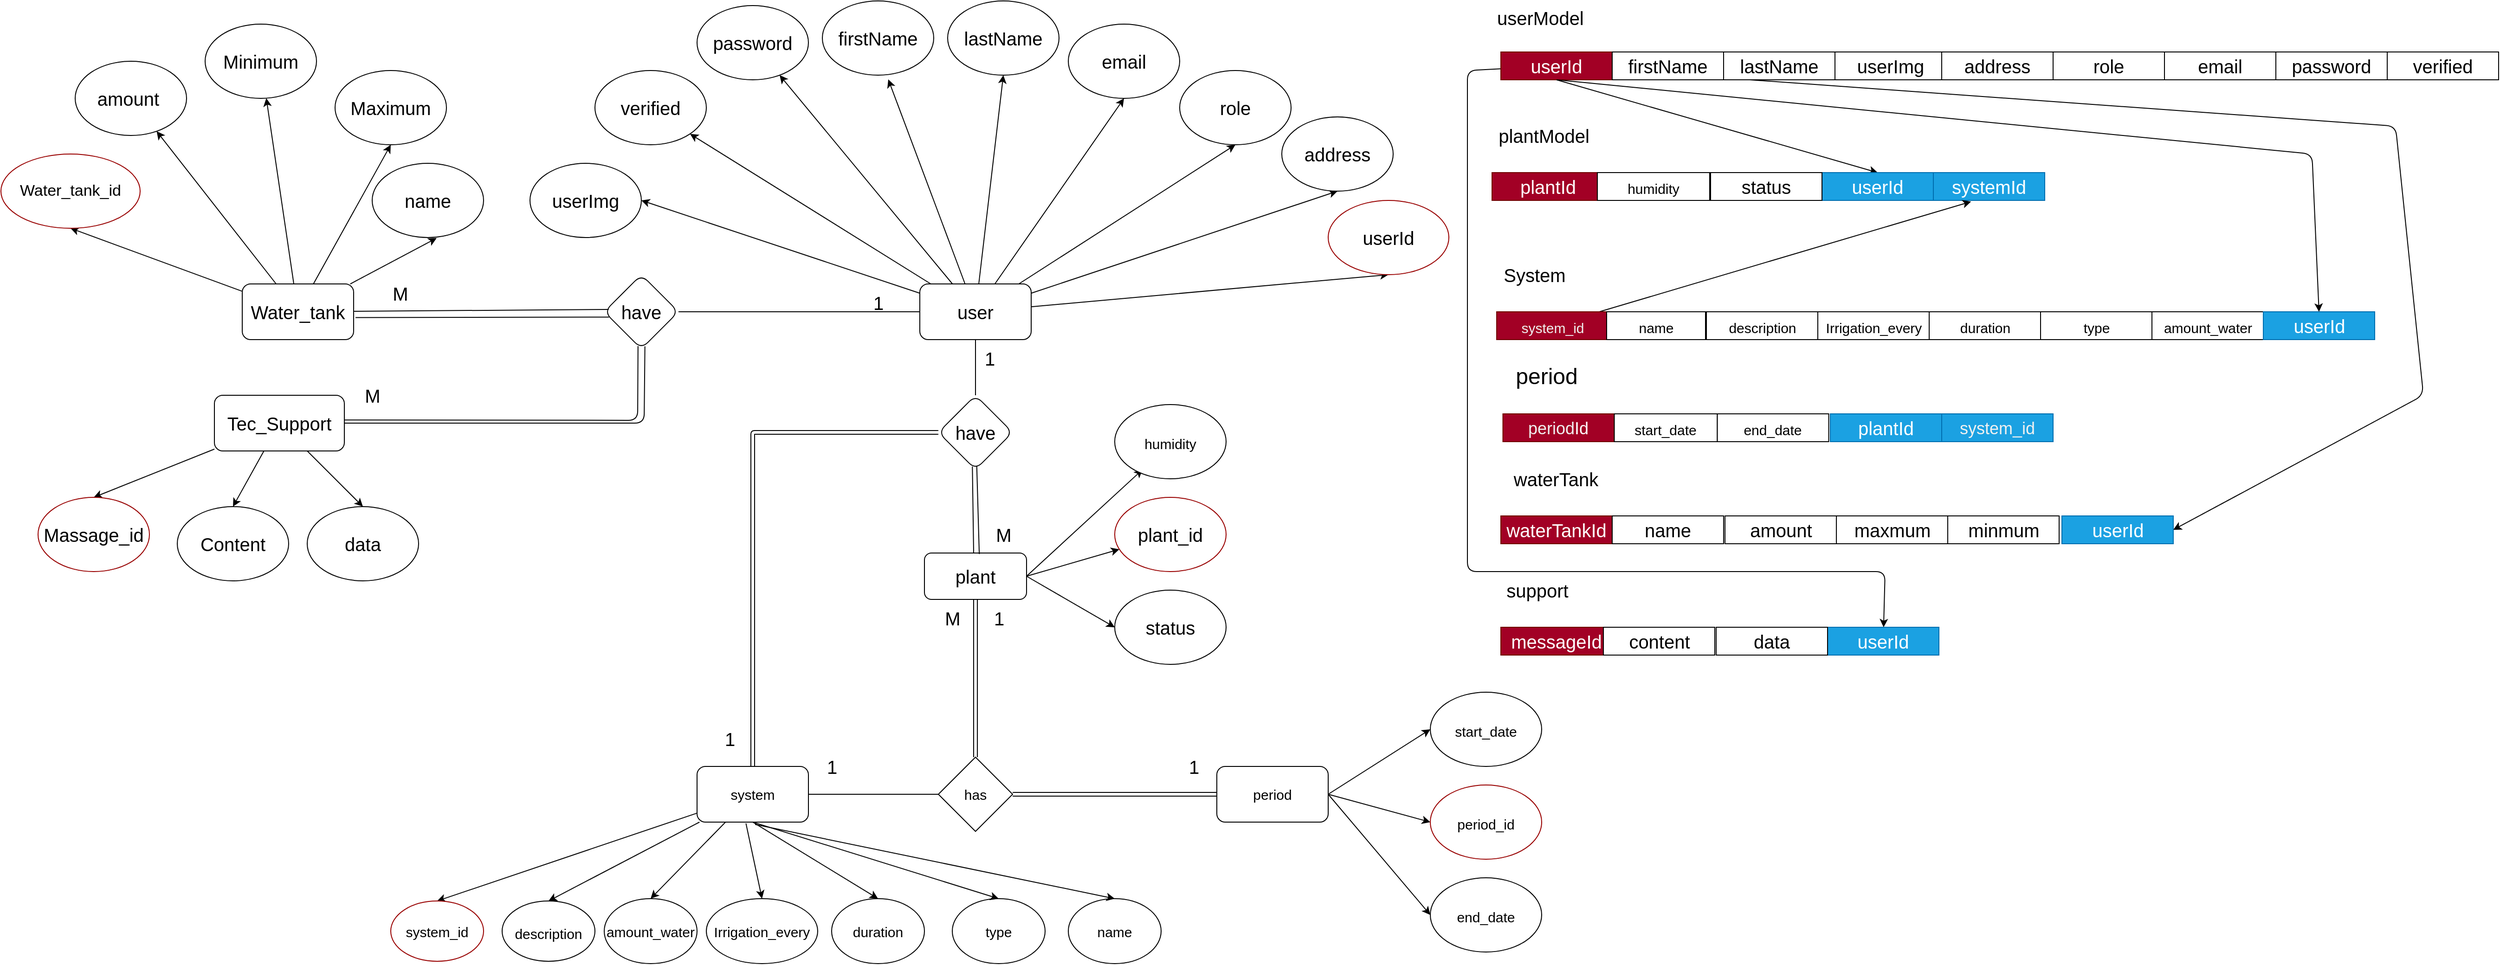 <mxfile>
    <diagram id="iyAkXt3VjwqdQJ2o4eM7" name="Page-1">
        <mxGraphModel dx="1806" dy="789" grid="1" gridSize="10" guides="1" tooltips="1" connect="1" arrows="1" fold="1" page="1" pageScale="1" pageWidth="850" pageHeight="1100" math="0" shadow="0">
            <root>
                <mxCell id="0"/>
                <mxCell id="1" parent="0"/>
                <mxCell id="49" style="edgeStyle=none;hachureGap=4;html=1;entryX=0.5;entryY=1;entryDx=0;entryDy=0;fontFamily=Helvetica;fontSize=15;shadow=0;" parent="1" source="4" target="18" edge="1">
                    <mxGeometry relative="1" as="geometry"/>
                </mxCell>
                <mxCell id="50" style="edgeStyle=none;hachureGap=4;html=1;entryX=0.5;entryY=1;entryDx=0;entryDy=0;fontFamily=Helvetica;fontSize=15;shadow=0;" parent="1" source="4" target="16" edge="1">
                    <mxGeometry relative="1" as="geometry"/>
                </mxCell>
                <mxCell id="52" style="edgeStyle=none;hachureGap=4;html=1;entryX=0.5;entryY=1;entryDx=0;entryDy=0;fontFamily=Helvetica;fontSize=15;shadow=0;" parent="1" source="4" target="14" edge="1">
                    <mxGeometry relative="1" as="geometry"/>
                </mxCell>
                <mxCell id="53" style="edgeStyle=none;hachureGap=4;html=1;entryX=0.5;entryY=1;entryDx=0;entryDy=0;fontFamily=Helvetica;fontSize=15;shadow=0;" parent="1" source="4" target="13" edge="1">
                    <mxGeometry relative="1" as="geometry"/>
                </mxCell>
                <mxCell id="54" style="edgeStyle=none;hachureGap=4;html=1;entryX=0.592;entryY=1.057;entryDx=0;entryDy=0;entryPerimeter=0;fontFamily=Helvetica;fontSize=15;shadow=0;" parent="1" source="4" target="12" edge="1">
                    <mxGeometry relative="1" as="geometry"/>
                </mxCell>
                <mxCell id="55" style="edgeStyle=none;hachureGap=4;html=1;fontFamily=Helvetica;fontSize=15;shadow=0;" parent="1" source="4" target="15" edge="1">
                    <mxGeometry relative="1" as="geometry"/>
                </mxCell>
                <mxCell id="56" style="edgeStyle=none;hachureGap=4;html=1;entryX=1;entryY=1;entryDx=0;entryDy=0;fontFamily=Helvetica;fontSize=15;shadow=0;" parent="1" source="4" target="17" edge="1">
                    <mxGeometry relative="1" as="geometry"/>
                </mxCell>
                <mxCell id="58" style="edgeStyle=none;hachureGap=4;html=1;entryX=1;entryY=0.5;entryDx=0;entryDy=0;fontFamily=Helvetica;fontSize=15;shadow=0;" parent="1" source="4" target="57" edge="1">
                    <mxGeometry relative="1" as="geometry"/>
                </mxCell>
                <mxCell id="118" style="edgeStyle=none;hachureGap=4;html=1;entryX=0.5;entryY=1;entryDx=0;entryDy=0;fontFamily=Helvetica;fontSize=16;shadow=0;" parent="1" source="4" target="117" edge="1">
                    <mxGeometry relative="1" as="geometry"/>
                </mxCell>
                <mxCell id="4" value="user" style="rounded=1;whiteSpace=wrap;html=1;hachureGap=4;fontFamily=Helvetica;fontSize=20;shadow=0;" parent="1" vertex="1">
                    <mxGeometry x="290" y="340" width="120" height="60" as="geometry"/>
                </mxCell>
                <mxCell id="5" value="have" style="rhombus;whiteSpace=wrap;html=1;hachureGap=4;fontFamily=Helvetica;fontSize=20;rounded=1;shadow=0;" parent="1" vertex="1">
                    <mxGeometry x="310" y="460" width="80" height="80" as="geometry"/>
                </mxCell>
                <mxCell id="62" style="edgeStyle=none;hachureGap=4;html=1;entryX=0.25;entryY=0.875;entryDx=0;entryDy=0;entryPerimeter=0;fontFamily=Helvetica;fontSize=15;shadow=0;exitX=1;exitY=0.5;exitDx=0;exitDy=0;" parent="1" source="6" target="26" edge="1">
                    <mxGeometry relative="1" as="geometry"/>
                </mxCell>
                <mxCell id="63" style="edgeStyle=none;hachureGap=4;html=1;fontFamily=Helvetica;fontSize=15;shadow=0;exitX=1;exitY=0.5;exitDx=0;exitDy=0;" parent="1" source="6" target="29" edge="1">
                    <mxGeometry relative="1" as="geometry"/>
                </mxCell>
                <mxCell id="64" style="edgeStyle=none;hachureGap=4;html=1;entryX=0;entryY=0.5;entryDx=0;entryDy=0;fontFamily=Helvetica;fontSize=15;shadow=0;exitX=1;exitY=0.5;exitDx=0;exitDy=0;" parent="1" source="6" target="27" edge="1">
                    <mxGeometry relative="1" as="geometry">
                        <Array as="points"/>
                    </mxGeometry>
                </mxCell>
                <mxCell id="6" value="plant" style="rounded=1;whiteSpace=wrap;html=1;hachureGap=4;fontFamily=Helvetica;fontSize=20;shadow=0;" parent="1" vertex="1">
                    <mxGeometry x="295" y="630" width="110" height="50" as="geometry"/>
                </mxCell>
                <mxCell id="9" value="1" style="text;html=1;align=center;verticalAlign=middle;resizable=0;points=[];autosize=1;strokeColor=none;fillColor=none;fontSize=20;fontFamily=Helvetica;hachureGap=4;rounded=1;shadow=0;" parent="1" vertex="1">
                    <mxGeometry x="350" y="400" width="30" height="40" as="geometry"/>
                </mxCell>
                <mxCell id="10" value="M" style="text;html=1;align=center;verticalAlign=middle;resizable=0;points=[];autosize=1;strokeColor=none;fillColor=none;fontSize=20;fontFamily=Helvetica;hachureGap=4;rounded=1;shadow=0;" parent="1" vertex="1">
                    <mxGeometry x="360" y="590" width="40" height="40" as="geometry"/>
                </mxCell>
                <mxCell id="12" value="firstName" style="ellipse;whiteSpace=wrap;html=1;hachureGap=4;fontFamily=Helvetica;fontSize=20;rounded=1;shadow=0;" parent="1" vertex="1">
                    <mxGeometry x="185" y="35" width="120" height="80" as="geometry"/>
                </mxCell>
                <mxCell id="13" value="email" style="ellipse;whiteSpace=wrap;html=1;hachureGap=4;fontFamily=Helvetica;fontSize=20;rounded=1;shadow=0;" parent="1" vertex="1">
                    <mxGeometry x="450" y="60" width="120" height="80" as="geometry"/>
                </mxCell>
                <mxCell id="14" value="role" style="ellipse;whiteSpace=wrap;html=1;hachureGap=4;fontFamily=Helvetica;fontSize=20;rounded=1;shadow=0;" parent="1" vertex="1">
                    <mxGeometry x="570" y="110" width="120" height="80" as="geometry"/>
                </mxCell>
                <mxCell id="15" value="password" style="ellipse;whiteSpace=wrap;html=1;hachureGap=4;fontFamily=Helvetica;fontSize=20;rounded=1;shadow=0;" parent="1" vertex="1">
                    <mxGeometry x="50" y="40" width="120" height="80" as="geometry"/>
                </mxCell>
                <mxCell id="16" value="address" style="ellipse;whiteSpace=wrap;html=1;hachureGap=4;fontFamily=Helvetica;fontSize=20;rounded=1;shadow=0;" parent="1" vertex="1">
                    <mxGeometry x="680" y="160" width="120" height="80" as="geometry"/>
                </mxCell>
                <mxCell id="17" value="verified" style="ellipse;whiteSpace=wrap;html=1;hachureGap=4;fontFamily=Helvetica;fontSize=20;rounded=1;shadow=0;" parent="1" vertex="1">
                    <mxGeometry x="-60" y="110" width="120" height="80" as="geometry"/>
                </mxCell>
                <mxCell id="18" value="userId" style="ellipse;whiteSpace=wrap;html=1;hachureGap=4;fontFamily=Helvetica;fontSize=20;strokeColor=#990000;shadow=0;" parent="1" vertex="1">
                    <mxGeometry x="730" y="250" width="130" height="80" as="geometry"/>
                </mxCell>
                <mxCell id="26" value="&lt;span style=&quot;font-size: 15px;&quot;&gt;humidity&lt;/span&gt;" style="ellipse;whiteSpace=wrap;html=1;hachureGap=4;fontFamily=Helvetica;fontSize=20;shadow=0;" parent="1" vertex="1">
                    <mxGeometry x="500" y="470" width="120" height="80" as="geometry"/>
                </mxCell>
                <mxCell id="27" value="status" style="ellipse;whiteSpace=wrap;html=1;hachureGap=4;fontFamily=Helvetica;fontSize=20;shadow=0;" parent="1" vertex="1">
                    <mxGeometry x="500" y="670" width="120" height="80" as="geometry"/>
                </mxCell>
                <mxCell id="28" value="&lt;font style=&quot;font-size: 15px;&quot;&gt;description&lt;/font&gt;" style="ellipse;whiteSpace=wrap;html=1;hachureGap=4;fontFamily=Helvetica;fontSize=20;shadow=0;" parent="1" vertex="1">
                    <mxGeometry x="-160" y="1005" width="100" height="65" as="geometry"/>
                </mxCell>
                <mxCell id="29" value="plant_id" style="ellipse;whiteSpace=wrap;html=1;hachureGap=4;fontFamily=Helvetica;fontSize=20;strokeColor=#990000;shadow=0;" parent="1" vertex="1">
                    <mxGeometry x="500" y="570" width="120" height="80" as="geometry"/>
                </mxCell>
                <mxCell id="69" style="edgeStyle=none;hachureGap=4;html=1;entryX=0.5;entryY=0;entryDx=0;entryDy=0;fontFamily=Helvetica;fontSize=15;fontColor=#990000;shadow=0;" parent="1" source="36" target="44" edge="1">
                    <mxGeometry relative="1" as="geometry"/>
                </mxCell>
                <mxCell id="70" style="edgeStyle=none;hachureGap=4;html=1;entryX=0.5;entryY=0;entryDx=0;entryDy=0;fontFamily=Helvetica;fontSize=15;fontColor=#990000;shadow=0;" parent="1" source="36" target="28" edge="1">
                    <mxGeometry relative="1" as="geometry"/>
                </mxCell>
                <mxCell id="71" style="edgeStyle=none;hachureGap=4;html=1;entryX=0.5;entryY=0;entryDx=0;entryDy=0;fontFamily=Helvetica;fontSize=15;fontColor=#990000;shadow=0;" parent="1" source="36" target="45" edge="1">
                    <mxGeometry relative="1" as="geometry"/>
                </mxCell>
                <mxCell id="36" value="system" style="rounded=1;whiteSpace=wrap;html=1;hachureGap=4;fontFamily=Helvetica;fontSize=15;shadow=0;" parent="1" vertex="1">
                    <mxGeometry x="50" y="860" width="120" height="60" as="geometry"/>
                </mxCell>
                <mxCell id="37" value="has" style="rhombus;whiteSpace=wrap;html=1;hachureGap=4;fontFamily=Helvetica;fontSize=15;shadow=0;" parent="1" vertex="1">
                    <mxGeometry x="310" y="850" width="80" height="80" as="geometry"/>
                </mxCell>
                <mxCell id="44" value="amount_water" style="ellipse;whiteSpace=wrap;html=1;hachureGap=4;fontFamily=Helvetica;fontSize=15;shadow=0;" parent="1" vertex="1">
                    <mxGeometry x="-50" y="1002.5" width="100" height="70" as="geometry"/>
                </mxCell>
                <mxCell id="45" value="system_id" style="ellipse;whiteSpace=wrap;html=1;hachureGap=4;fontFamily=Helvetica;fontSize=15;strokeColor=#990000;shadow=0;" parent="1" vertex="1">
                    <mxGeometry x="-280" y="1005" width="100" height="65" as="geometry"/>
                </mxCell>
                <mxCell id="57" value="userImg" style="ellipse;whiteSpace=wrap;html=1;hachureGap=4;fontFamily=Helvetica;fontSize=20;rounded=1;shadow=0;" parent="1" vertex="1">
                    <mxGeometry x="-130" y="210" width="120" height="80" as="geometry"/>
                </mxCell>
                <mxCell id="59" value="" style="endArrow=none;html=1;hachureGap=4;fontFamily=Helvetica;fontSize=15;entryX=0.5;entryY=1;entryDx=0;entryDy=0;exitX=0.5;exitY=0;exitDx=0;exitDy=0;shadow=0;" parent="1" source="5" target="4" edge="1">
                    <mxGeometry width="50" height="50" relative="1" as="geometry">
                        <mxPoint x="360" y="470" as="sourcePoint"/>
                        <mxPoint x="480" y="840" as="targetPoint"/>
                    </mxGeometry>
                </mxCell>
                <mxCell id="60" value="" style="endArrow=none;html=1;hachureGap=4;fontFamily=Helvetica;fontSize=15;entryX=0.458;entryY=0.96;entryDx=0;entryDy=0;exitX=0.482;exitY=0.009;exitDx=0;exitDy=0;entryPerimeter=0;shadow=0;exitPerimeter=0;" parent="1" source="6" target="5" edge="1">
                    <mxGeometry width="50" height="50" relative="1" as="geometry">
                        <mxPoint x="365" y="480" as="sourcePoint"/>
                        <mxPoint x="360" y="410" as="targetPoint"/>
                    </mxGeometry>
                </mxCell>
                <mxCell id="61" value="" style="endArrow=none;html=1;hachureGap=4;fontFamily=Helvetica;fontSize=15;entryX=0.517;entryY=0.953;entryDx=0;entryDy=0;entryPerimeter=0;shadow=0;exitX=0.537;exitY=0.023;exitDx=0;exitDy=0;exitPerimeter=0;" parent="1" source="6" target="5" edge="1">
                    <mxGeometry width="50" height="50" relative="1" as="geometry">
                        <mxPoint x="357" y="631" as="sourcePoint"/>
                        <mxPoint x="365" y="560" as="targetPoint"/>
                    </mxGeometry>
                </mxCell>
                <mxCell id="66" value="" style="endArrow=none;html=1;hachureGap=4;fontFamily=Helvetica;fontSize=15;entryX=1;entryY=0.5;entryDx=0;entryDy=0;exitX=0;exitY=0.5;exitDx=0;exitDy=0;shadow=0;" parent="1" source="37" target="36" edge="1">
                    <mxGeometry width="50" height="50" relative="1" as="geometry">
                        <mxPoint x="665" y="700" as="sourcePoint"/>
                        <mxPoint x="660" y="640" as="targetPoint"/>
                    </mxGeometry>
                </mxCell>
                <mxCell id="88" style="edgeStyle=none;hachureGap=4;html=1;entryX=0.5;entryY=1;entryDx=0;entryDy=0;fontFamily=Helvetica;fontSize=17;fontColor=#990000;shadow=0;" parent="1" source="72" target="83" edge="1">
                    <mxGeometry relative="1" as="geometry"/>
                </mxCell>
                <mxCell id="89" style="edgeStyle=none;hachureGap=4;html=1;fontFamily=Helvetica;fontSize=17;fontColor=#990000;shadow=0;" parent="1" source="72" target="84" edge="1">
                    <mxGeometry relative="1" as="geometry"/>
                </mxCell>
                <mxCell id="90" style="edgeStyle=none;hachureGap=4;html=1;fontFamily=Helvetica;fontSize=17;fontColor=#990000;shadow=0;" parent="1" source="72" target="85" edge="1">
                    <mxGeometry relative="1" as="geometry"/>
                </mxCell>
                <mxCell id="91" style="edgeStyle=none;hachureGap=4;html=1;entryX=0.579;entryY=1.007;entryDx=0;entryDy=0;entryPerimeter=0;fontFamily=Helvetica;fontSize=17;fontColor=#990000;shadow=0;" parent="1" source="72" target="87" edge="1">
                    <mxGeometry relative="1" as="geometry"/>
                </mxCell>
                <mxCell id="92" style="edgeStyle=none;hachureGap=4;html=1;entryX=0.5;entryY=1;entryDx=0;entryDy=0;fontFamily=Helvetica;fontSize=17;fontColor=#990000;shadow=0;" parent="1" source="72" target="86" edge="1">
                    <mxGeometry relative="1" as="geometry"/>
                </mxCell>
                <mxCell id="72" value="Water_tank" style="rounded=1;whiteSpace=wrap;html=1;hachureGap=4;fontFamily=Helvetica;fontSize=20;shadow=0;" parent="1" vertex="1">
                    <mxGeometry x="-440" y="340" width="120" height="60" as="geometry"/>
                </mxCell>
                <mxCell id="73" value="have" style="rhombus;whiteSpace=wrap;html=1;hachureGap=4;fontFamily=Helvetica;fontSize=20;rounded=1;shadow=0;" parent="1" vertex="1">
                    <mxGeometry x="-50" y="330" width="80" height="80" as="geometry"/>
                </mxCell>
                <mxCell id="74" value="1" style="text;html=1;align=center;verticalAlign=middle;resizable=0;points=[];autosize=1;strokeColor=none;fillColor=none;fontSize=20;fontFamily=Helvetica;hachureGap=4;rounded=1;shadow=0;" parent="1" vertex="1">
                    <mxGeometry x="230" y="340" width="30" height="40" as="geometry"/>
                </mxCell>
                <mxCell id="75" value="M" style="text;html=1;align=center;verticalAlign=middle;resizable=0;points=[];autosize=1;strokeColor=none;fillColor=none;fontSize=20;fontFamily=Helvetica;hachureGap=4;rounded=1;shadow=0;" parent="1" vertex="1">
                    <mxGeometry x="-290" y="330" width="40" height="40" as="geometry"/>
                </mxCell>
                <mxCell id="76" value="" style="endArrow=none;html=1;hachureGap=4;fontFamily=Helvetica;fontSize=15;entryX=0;entryY=0.5;entryDx=0;entryDy=0;shadow=0;" parent="1" source="73" target="4" edge="1">
                    <mxGeometry width="50" height="50" relative="1" as="geometry">
                        <mxPoint x="365" y="470" as="sourcePoint"/>
                        <mxPoint x="360" y="410" as="targetPoint"/>
                    </mxGeometry>
                </mxCell>
                <mxCell id="77" value="" style="endArrow=none;html=1;hachureGap=4;fontFamily=Helvetica;fontSize=15;exitX=0.065;exitY=0.572;exitDx=0;exitDy=0;exitPerimeter=0;entryX=1.017;entryY=0.605;entryDx=0;entryDy=0;entryPerimeter=0;shadow=0;" parent="1" source="73" target="72" edge="1">
                    <mxGeometry width="50" height="50" relative="1" as="geometry">
                        <mxPoint x="300" y="670" as="sourcePoint"/>
                        <mxPoint x="-310" y="370" as="targetPoint"/>
                    </mxGeometry>
                </mxCell>
                <mxCell id="78" value="" style="endArrow=none;html=1;hachureGap=4;fontFamily=Helvetica;fontSize=15;exitX=0.06;exitY=0.468;exitDx=0;exitDy=0;exitPerimeter=0;shadow=0;" parent="1" source="73" target="72" edge="1">
                    <mxGeometry width="50" height="50" relative="1" as="geometry">
                        <mxPoint x="-40" y="385.04" as="sourcePoint"/>
                        <mxPoint x="-295" y="385" as="targetPoint"/>
                    </mxGeometry>
                </mxCell>
                <mxCell id="80" value="1" style="text;html=1;align=center;verticalAlign=middle;resizable=0;points=[];autosize=1;strokeColor=none;fillColor=none;fontSize=20;fontFamily=Helvetica;hachureGap=4;rounded=1;shadow=0;" parent="1" vertex="1">
                    <mxGeometry x="180" y="840" width="30" height="40" as="geometry"/>
                </mxCell>
                <mxCell id="82" value="M" style="text;html=1;align=center;verticalAlign=middle;resizable=0;points=[];autosize=1;strokeColor=none;fillColor=none;fontSize=20;fontFamily=Helvetica;hachureGap=4;rounded=1;shadow=0;" parent="1" vertex="1">
                    <mxGeometry x="305" y="680" width="40" height="40" as="geometry"/>
                </mxCell>
                <mxCell id="83" value="&lt;font style=&quot;font-size: 17px;&quot;&gt;Water_tank_id&lt;/font&gt;" style="ellipse;whiteSpace=wrap;html=1;hachureGap=4;fontFamily=Helvetica;fontSize=15;strokeColor=#990000;shadow=0;" parent="1" vertex="1">
                    <mxGeometry x="-700" y="200" width="150" height="80" as="geometry"/>
                </mxCell>
                <mxCell id="84" value="amount&amp;nbsp;" style="ellipse;whiteSpace=wrap;html=1;hachureGap=4;fontFamily=Helvetica;fontSize=20;rounded=1;shadow=0;" parent="1" vertex="1">
                    <mxGeometry x="-620" y="100" width="120" height="80" as="geometry"/>
                </mxCell>
                <mxCell id="85" value="Minimum" style="ellipse;whiteSpace=wrap;html=1;hachureGap=4;fontFamily=Helvetica;fontSize=20;rounded=1;shadow=0;" parent="1" vertex="1">
                    <mxGeometry x="-480" y="60" width="120" height="80" as="geometry"/>
                </mxCell>
                <mxCell id="86" value="Maximum" style="ellipse;whiteSpace=wrap;html=1;hachureGap=4;fontFamily=Helvetica;fontSize=20;rounded=1;shadow=0;" parent="1" vertex="1">
                    <mxGeometry x="-340" y="110" width="120" height="80" as="geometry"/>
                </mxCell>
                <mxCell id="87" value="name" style="ellipse;whiteSpace=wrap;html=1;hachureGap=4;fontFamily=Helvetica;fontSize=20;rounded=1;shadow=0;" parent="1" vertex="1">
                    <mxGeometry x="-300" y="210" width="120" height="80" as="geometry"/>
                </mxCell>
                <mxCell id="93" value="" style="endArrow=none;html=1;hachureGap=4;fontFamily=Helvetica;fontSize=15;entryX=1;entryY=0.5;entryDx=0;entryDy=0;shadow=0;exitX=0.548;exitY=0.965;exitDx=0;exitDy=0;exitPerimeter=0;" parent="1" source="73" target="96" edge="1">
                    <mxGeometry width="50" height="50" relative="1" as="geometry">
                        <mxPoint x="-10" y="410" as="sourcePoint"/>
                        <mxPoint x="-5" y="570" as="targetPoint"/>
                        <Array as="points">
                            <mxPoint x="-7" y="490"/>
                        </Array>
                    </mxGeometry>
                </mxCell>
                <mxCell id="94" value="" style="endArrow=none;html=1;hachureGap=4;fontFamily=Helvetica;fontSize=15;entryX=1.002;entryY=0.443;entryDx=0;entryDy=0;shadow=0;entryPerimeter=0;exitX=0.455;exitY=0.962;exitDx=0;exitDy=0;exitPerimeter=0;" parent="1" source="73" target="96" edge="1">
                    <mxGeometry width="50" height="50" relative="1" as="geometry">
                        <mxPoint x="-10" y="410" as="sourcePoint"/>
                        <mxPoint x="-10" y="570" as="targetPoint"/>
                        <Array as="points">
                            <mxPoint x="-14" y="487"/>
                        </Array>
                    </mxGeometry>
                </mxCell>
                <mxCell id="95" value="M" style="text;html=1;align=center;verticalAlign=middle;resizable=0;points=[];autosize=1;strokeColor=none;fillColor=none;fontSize=20;fontFamily=Helvetica;hachureGap=4;rounded=1;shadow=0;" parent="1" vertex="1">
                    <mxGeometry x="-320" y="440" width="40" height="40" as="geometry"/>
                </mxCell>
                <mxCell id="99" value="" style="edgeStyle=none;hachureGap=4;html=1;fontFamily=Helvetica;fontSize=17;fontColor=#990000;entryX=0.5;entryY=0;entryDx=0;entryDy=0;shadow=0;" parent="1" source="96" target="102" edge="1">
                    <mxGeometry relative="1" as="geometry">
                        <mxPoint x="-400" y="590" as="targetPoint"/>
                    </mxGeometry>
                </mxCell>
                <mxCell id="103" style="edgeStyle=none;hachureGap=4;html=1;entryX=0.5;entryY=0;entryDx=0;entryDy=0;fontFamily=Helvetica;fontSize=17;fontColor=#990000;shadow=0;" parent="1" source="96" target="101" edge="1">
                    <mxGeometry relative="1" as="geometry"/>
                </mxCell>
                <mxCell id="104" style="edgeStyle=none;hachureGap=4;html=1;entryX=0.5;entryY=0;entryDx=0;entryDy=0;fontFamily=Helvetica;fontSize=17;fontColor=#990000;shadow=0;" parent="1" source="96" target="100" edge="1">
                    <mxGeometry relative="1" as="geometry"/>
                </mxCell>
                <mxCell id="96" value="Tec_Support" style="rounded=1;whiteSpace=wrap;html=1;hachureGap=4;fontFamily=Helvetica;fontSize=20;shadow=0;" parent="1" vertex="1">
                    <mxGeometry x="-470" y="460" width="140" height="60" as="geometry"/>
                </mxCell>
                <mxCell id="100" value="Massage_id" style="ellipse;whiteSpace=wrap;html=1;hachureGap=4;fontFamily=Helvetica;fontSize=20;strokeColor=#990000;shadow=0;" parent="1" vertex="1">
                    <mxGeometry x="-660" y="570" width="120" height="80" as="geometry"/>
                </mxCell>
                <mxCell id="101" value="Content" style="ellipse;whiteSpace=wrap;html=1;hachureGap=4;fontFamily=Helvetica;fontSize=20;shadow=0;" parent="1" vertex="1">
                    <mxGeometry x="-510" y="580" width="120" height="80" as="geometry"/>
                </mxCell>
                <mxCell id="102" value="data" style="ellipse;whiteSpace=wrap;html=1;hachureGap=4;fontFamily=Helvetica;fontSize=20;shadow=0;" parent="1" vertex="1">
                    <mxGeometry x="-370" y="580" width="120" height="80" as="geometry"/>
                </mxCell>
                <mxCell id="105" value="&lt;div style=&quot;text-align: center;&quot;&gt;userModel&lt;/div&gt;" style="text;whiteSpace=wrap;html=1;fontSize=20;fontFamily=Helvetica;shadow=0;" parent="1" vertex="1">
                    <mxGeometry x="910" y="35" width="110" height="50" as="geometry"/>
                </mxCell>
                <mxCell id="131" style="edgeStyle=none;hachureGap=4;html=1;entryX=0.5;entryY=0;entryDx=0;entryDy=0;fontFamily=Helvetica;fontSize=16;shadow=0;exitX=0.5;exitY=1;exitDx=0;exitDy=0;" parent="1" source="106" target="123" edge="1">
                    <mxGeometry relative="1" as="geometry"/>
                </mxCell>
                <mxCell id="151" style="edgeStyle=none;hachureGap=4;html=1;entryX=1;entryY=0.5;entryDx=0;entryDy=0;fontFamily=Helvetica;fontSize=16;shadow=0;" parent="1" source="106" target="143" edge="1">
                    <mxGeometry relative="1" as="geometry">
                        <Array as="points">
                            <mxPoint x="1880" y="170"/>
                            <mxPoint x="1910" y="460"/>
                        </Array>
                    </mxGeometry>
                </mxCell>
                <mxCell id="159" style="edgeStyle=none;hachureGap=4;html=1;fontFamily=Helvetica;fontSize=16;shadow=0;" parent="1" source="106" target="156" edge="1">
                    <mxGeometry relative="1" as="geometry">
                        <Array as="points">
                            <mxPoint x="880" y="110"/>
                            <mxPoint x="880" y="650"/>
                            <mxPoint x="1110" y="650"/>
                            <mxPoint x="1330" y="650"/>
                        </Array>
                    </mxGeometry>
                </mxCell>
                <mxCell id="106" value="userId" style="rounded=0;whiteSpace=wrap;html=1;hachureGap=4;fontFamily=Helvetica;fontSize=20;fillColor=#a20025;fontColor=#ffffff;strokeColor=#6F0000;shadow=0;" parent="1" vertex="1">
                    <mxGeometry x="916" y="90" width="120" height="30" as="geometry"/>
                </mxCell>
                <mxCell id="107" value="userImg" style="rounded=0;whiteSpace=wrap;html=1;hachureGap=4;fontFamily=Helvetica;fontSize=20;shadow=0;" parent="1" vertex="1">
                    <mxGeometry x="1276" y="90" width="120" height="30" as="geometry"/>
                </mxCell>
                <mxCell id="108" value="address" style="rounded=0;whiteSpace=wrap;html=1;hachureGap=4;fontFamily=Helvetica;fontSize=20;shadow=0;" parent="1" vertex="1">
                    <mxGeometry x="1391" y="90" width="120" height="30" as="geometry"/>
                </mxCell>
                <mxCell id="109" value="role" style="rounded=0;whiteSpace=wrap;html=1;hachureGap=4;fontFamily=Helvetica;fontSize=20;shadow=0;" parent="1" vertex="1">
                    <mxGeometry x="1511" y="90" width="120" height="30" as="geometry"/>
                </mxCell>
                <mxCell id="111" value="email" style="rounded=0;whiteSpace=wrap;html=1;hachureGap=4;fontFamily=Helvetica;fontSize=20;shadow=0;" parent="1" vertex="1">
                    <mxGeometry x="1631" y="90" width="120" height="30" as="geometry"/>
                </mxCell>
                <mxCell id="112" value="password" style="rounded=0;whiteSpace=wrap;html=1;hachureGap=4;fontFamily=Helvetica;fontSize=20;shadow=0;" parent="1" vertex="1">
                    <mxGeometry x="1751" y="90" width="120" height="30" as="geometry"/>
                </mxCell>
                <mxCell id="113" value="verified" style="rounded=0;whiteSpace=wrap;html=1;hachureGap=4;fontFamily=Helvetica;fontSize=20;shadow=0;" parent="1" vertex="1">
                    <mxGeometry x="1871" y="90" width="120" height="30" as="geometry"/>
                </mxCell>
                <mxCell id="115" value="firstName" style="rounded=0;whiteSpace=wrap;html=1;hachureGap=4;fontFamily=Helvetica;fontSize=20;shadow=0;" parent="1" vertex="1">
                    <mxGeometry x="1036" y="90" width="120" height="30" as="geometry"/>
                </mxCell>
                <mxCell id="116" value="lastName" style="rounded=0;whiteSpace=wrap;html=1;hachureGap=4;fontFamily=Helvetica;fontSize=20;shadow=0;" parent="1" vertex="1">
                    <mxGeometry x="1156" y="90" width="120" height="30" as="geometry"/>
                </mxCell>
                <mxCell id="117" value="lastName" style="ellipse;whiteSpace=wrap;html=1;hachureGap=4;fontFamily=Helvetica;fontSize=20;rounded=1;shadow=0;" parent="1" vertex="1">
                    <mxGeometry x="320" y="35" width="120" height="80" as="geometry"/>
                </mxCell>
                <mxCell id="120" value="&amp;nbsp; &amp;nbsp; &amp;nbsp; &amp;nbsp; &amp;nbsp;plantModel" style="text;html=1;align=center;verticalAlign=middle;resizable=0;points=[];autosize=1;strokeColor=none;fillColor=none;fontSize=20;fontFamily=Helvetica;hachureGap=4;shadow=0;" parent="1" vertex="1">
                    <mxGeometry x="851.5" y="160" width="170" height="40" as="geometry"/>
                </mxCell>
                <mxCell id="122" value="plantId" style="rounded=0;whiteSpace=wrap;html=1;hachureGap=4;fontFamily=Helvetica;fontSize=20;fillColor=#a20025;fontColor=#ffffff;strokeColor=#6F0000;shadow=0;" parent="1" vertex="1">
                    <mxGeometry x="906.5" y="220" width="120" height="30" as="geometry"/>
                </mxCell>
                <mxCell id="123" value="userId" style="rounded=0;whiteSpace=wrap;html=1;hachureGap=4;fontFamily=Helvetica;fontSize=20;fillColor=#1ba1e2;fontColor=#ffffff;strokeColor=#006EAF;shadow=0;" parent="1" vertex="1">
                    <mxGeometry x="1262" y="220" width="120" height="30" as="geometry"/>
                </mxCell>
                <mxCell id="124" value="systemId" style="rounded=0;whiteSpace=wrap;html=1;hachureGap=4;fontFamily=Helvetica;fontSize=20;fillColor=#1ba1e2;fontColor=#ffffff;strokeColor=#006EAF;shadow=0;" parent="1" vertex="1">
                    <mxGeometry x="1382" y="220" width="120" height="30" as="geometry"/>
                </mxCell>
                <mxCell id="129" value="&lt;span style=&quot;font-size: 15px;&quot;&gt;humidity&lt;/span&gt;" style="rounded=0;whiteSpace=wrap;html=1;hachureGap=4;fontFamily=Helvetica;fontSize=20;shadow=0;" parent="1" vertex="1">
                    <mxGeometry x="1020" y="220" width="121" height="30" as="geometry"/>
                </mxCell>
                <mxCell id="130" value="status" style="rounded=0;whiteSpace=wrap;html=1;hachureGap=4;fontFamily=Helvetica;fontSize=20;shadow=0;" parent="1" vertex="1">
                    <mxGeometry x="1142" y="220" width="120" height="30" as="geometry"/>
                </mxCell>
                <mxCell id="132" value="System" style="text;html=1;align=center;verticalAlign=middle;resizable=0;points=[];autosize=1;strokeColor=none;fillColor=none;fontSize=20;fontFamily=Helvetica;hachureGap=4;shadow=0;" parent="1" vertex="1">
                    <mxGeometry x="906.5" y="310" width="90" height="40" as="geometry"/>
                </mxCell>
                <mxCell id="138" value="" style="edgeStyle=none;hachureGap=4;html=1;fontFamily=Helvetica;fontSize=16;entryX=0.338;entryY=1.043;entryDx=0;entryDy=0;entryPerimeter=0;shadow=0;" parent="1" source="133" target="124" edge="1">
                    <mxGeometry relative="1" as="geometry">
                        <Array as="points"/>
                    </mxGeometry>
                </mxCell>
                <mxCell id="133" value="&lt;span style=&quot;color: rgb(240, 240, 240); font-size: 15px;&quot;&gt;system_id&lt;/span&gt;" style="rounded=0;whiteSpace=wrap;html=1;hachureGap=4;fontFamily=Helvetica;fontSize=20;fillColor=#a20025;fontColor=#ffffff;strokeColor=#6F0000;shadow=0;" parent="1" vertex="1">
                    <mxGeometry x="911.5" y="370" width="120" height="30" as="geometry"/>
                </mxCell>
                <mxCell id="136" value="&lt;span style=&quot;font-size: 15px;&quot;&gt;name&lt;/span&gt;" style="rounded=0;whiteSpace=wrap;html=1;hachureGap=4;fontFamily=Helvetica;fontSize=20;shadow=0;" parent="1" vertex="1">
                    <mxGeometry x="1030" y="370" width="106.5" height="30" as="geometry"/>
                </mxCell>
                <mxCell id="137" value="&lt;span style=&quot;font-size: 15px;&quot;&gt;description&lt;/span&gt;" style="rounded=0;whiteSpace=wrap;html=1;hachureGap=4;fontFamily=Helvetica;fontSize=20;shadow=0;" parent="1" vertex="1">
                    <mxGeometry x="1137.5" y="370" width="120" height="30" as="geometry"/>
                </mxCell>
                <mxCell id="139" value="waterTank" style="text;html=1;align=center;verticalAlign=middle;resizable=0;points=[];autosize=1;strokeColor=none;fillColor=none;fontSize=20;fontFamily=Helvetica;hachureGap=4;shadow=0;" parent="1" vertex="1">
                    <mxGeometry x="919.5" y="530" width="110" height="40" as="geometry"/>
                </mxCell>
                <mxCell id="140" value="waterTankId" style="rounded=0;whiteSpace=wrap;html=1;hachureGap=4;fontFamily=Helvetica;fontSize=20;fillColor=#a20025;fontColor=#ffffff;strokeColor=#6F0000;shadow=0;" parent="1" vertex="1">
                    <mxGeometry x="916" y="590" width="120" height="30" as="geometry"/>
                </mxCell>
                <mxCell id="141" value="minmum" style="rounded=0;whiteSpace=wrap;html=1;hachureGap=4;fontFamily=Helvetica;fontSize=20;shadow=0;" parent="1" vertex="1">
                    <mxGeometry x="1397.5" y="590" width="120" height="30" as="geometry"/>
                </mxCell>
                <mxCell id="142" value="name" style="rounded=0;whiteSpace=wrap;html=1;hachureGap=4;fontFamily=Helvetica;fontSize=20;shadow=0;" parent="1" vertex="1">
                    <mxGeometry x="1036" y="590" width="120" height="30" as="geometry"/>
                </mxCell>
                <mxCell id="143" value="userId" style="rounded=0;whiteSpace=wrap;html=1;hachureGap=4;fontFamily=Helvetica;fontSize=20;fillColor=#1ba1e2;fontColor=#ffffff;strokeColor=#006EAF;shadow=0;" parent="1" vertex="1">
                    <mxGeometry x="1520.5" y="590" width="120" height="30" as="geometry"/>
                </mxCell>
                <mxCell id="147" value="amount" style="rounded=0;whiteSpace=wrap;html=1;hachureGap=4;fontFamily=Helvetica;fontSize=20;shadow=0;" parent="1" vertex="1">
                    <mxGeometry x="1157.5" y="590" width="120" height="30" as="geometry"/>
                </mxCell>
                <mxCell id="148" value="maxmum" style="rounded=0;whiteSpace=wrap;html=1;hachureGap=4;fontFamily=Helvetica;fontSize=20;shadow=0;" parent="1" vertex="1">
                    <mxGeometry x="1277.5" y="590" width="120" height="30" as="geometry"/>
                </mxCell>
                <mxCell id="152" value="support" style="text;html=1;align=center;verticalAlign=middle;resizable=0;points=[];autosize=1;strokeColor=none;fillColor=none;fontSize=20;fontFamily=Helvetica;hachureGap=4;shadow=0;" parent="1" vertex="1">
                    <mxGeometry x="910" y="650" width="90" height="40" as="geometry"/>
                </mxCell>
                <mxCell id="153" value="messageId" style="rounded=0;whiteSpace=wrap;html=1;hachureGap=4;fontFamily=Helvetica;fontSize=20;fillColor=#a20025;fontColor=#ffffff;strokeColor=#6F0000;shadow=0;" parent="1" vertex="1">
                    <mxGeometry x="916" y="710" width="120" height="30" as="geometry"/>
                </mxCell>
                <mxCell id="155" value="content" style="rounded=0;whiteSpace=wrap;html=1;hachureGap=4;fontFamily=Helvetica;fontSize=20;shadow=0;" parent="1" vertex="1">
                    <mxGeometry x="1026.5" y="710" width="120" height="30" as="geometry"/>
                </mxCell>
                <mxCell id="156" value="userId" style="rounded=0;whiteSpace=wrap;html=1;hachureGap=4;fontFamily=Helvetica;fontSize=20;fillColor=#1ba1e2;fontColor=#ffffff;strokeColor=#006EAF;shadow=0;" parent="1" vertex="1">
                    <mxGeometry x="1268" y="710" width="120" height="30" as="geometry"/>
                </mxCell>
                <mxCell id="157" value="data" style="rounded=0;whiteSpace=wrap;html=1;hachureGap=4;fontFamily=Helvetica;fontSize=20;shadow=0;" parent="1" vertex="1">
                    <mxGeometry x="1148" y="710" width="120" height="30" as="geometry"/>
                </mxCell>
                <mxCell id="160" value="duration" style="ellipse;whiteSpace=wrap;html=1;hachureGap=4;fontFamily=Helvetica;fontSize=15;shadow=0;" vertex="1" parent="1">
                    <mxGeometry x="195" y="1002.5" width="100" height="70" as="geometry"/>
                </mxCell>
                <mxCell id="161" style="edgeStyle=none;hachureGap=4;html=1;entryX=0.5;entryY=0;entryDx=0;entryDy=0;fontFamily=Helvetica;fontSize=15;fontColor=#990000;shadow=0;exitX=0.5;exitY=1;exitDx=0;exitDy=0;" edge="1" parent="1" source="36" target="160">
                    <mxGeometry relative="1" as="geometry">
                        <mxPoint x="90.667" y="930" as="sourcePoint"/>
                        <mxPoint x="10" y="1012.5" as="targetPoint"/>
                    </mxGeometry>
                </mxCell>
                <mxCell id="162" value="Irrigation_every" style="ellipse;whiteSpace=wrap;html=1;hachureGap=4;fontFamily=Helvetica;fontSize=15;shadow=0;" vertex="1" parent="1">
                    <mxGeometry x="60" y="1002.5" width="120" height="70" as="geometry"/>
                </mxCell>
                <mxCell id="163" style="edgeStyle=none;hachureGap=4;html=1;entryX=0.5;entryY=0;entryDx=0;entryDy=0;fontFamily=Helvetica;fontSize=15;fontColor=#990000;shadow=0;exitX=0.439;exitY=1.022;exitDx=0;exitDy=0;exitPerimeter=0;" edge="1" parent="1" source="36" target="162">
                    <mxGeometry relative="1" as="geometry">
                        <mxPoint x="90.667" y="930" as="sourcePoint"/>
                        <mxPoint x="10" y="1012.5" as="targetPoint"/>
                    </mxGeometry>
                </mxCell>
                <mxCell id="164" value="type" style="ellipse;whiteSpace=wrap;html=1;hachureGap=4;fontFamily=Helvetica;fontSize=15;shadow=0;" vertex="1" parent="1">
                    <mxGeometry x="325" y="1002.5" width="100" height="70" as="geometry"/>
                </mxCell>
                <mxCell id="165" value="name" style="ellipse;whiteSpace=wrap;html=1;hachureGap=4;fontFamily=Helvetica;fontSize=15;shadow=0;" vertex="1" parent="1">
                    <mxGeometry x="450" y="1002.5" width="100" height="70" as="geometry"/>
                </mxCell>
                <mxCell id="166" style="edgeStyle=none;hachureGap=4;html=1;entryX=0.5;entryY=0;entryDx=0;entryDy=0;fontFamily=Helvetica;fontSize=15;fontColor=#990000;shadow=0;exitX=0.5;exitY=1;exitDx=0;exitDy=0;" edge="1" parent="1" source="36" target="164">
                    <mxGeometry relative="1" as="geometry">
                        <mxPoint x="120" y="930" as="sourcePoint"/>
                        <mxPoint x="255" y="1012.5" as="targetPoint"/>
                    </mxGeometry>
                </mxCell>
                <mxCell id="167" style="edgeStyle=none;hachureGap=4;html=1;entryX=0.5;entryY=0;entryDx=0;entryDy=0;fontFamily=Helvetica;fontSize=15;fontColor=#990000;shadow=0;exitX=0.5;exitY=1;exitDx=0;exitDy=0;" edge="1" parent="1" target="165">
                    <mxGeometry relative="1" as="geometry">
                        <mxPoint x="112.5" y="922.5" as="sourcePoint"/>
                        <mxPoint x="377.5" y="1005" as="targetPoint"/>
                    </mxGeometry>
                </mxCell>
                <mxCell id="170" value="" style="shape=link;html=1;entryX=0;entryY=0.5;entryDx=0;entryDy=0;exitX=0.5;exitY=0;exitDx=0;exitDy=0;" edge="1" parent="1" source="36" target="5">
                    <mxGeometry width="100" relative="1" as="geometry">
                        <mxPoint x="-20" y="590" as="sourcePoint"/>
                        <mxPoint x="80" y="590" as="targetPoint"/>
                        <Array as="points">
                            <mxPoint x="110" y="500"/>
                        </Array>
                    </mxGeometry>
                </mxCell>
                <mxCell id="171" value="1" style="text;html=1;align=center;verticalAlign=middle;resizable=0;points=[];autosize=1;strokeColor=none;fillColor=none;fontSize=20;fontFamily=Helvetica;hachureGap=4;rounded=1;shadow=0;" vertex="1" parent="1">
                    <mxGeometry x="70" y="810" width="30" height="40" as="geometry"/>
                </mxCell>
                <mxCell id="179" style="edgeStyle=none;html=1;entryX=0;entryY=0.5;entryDx=0;entryDy=0;" edge="1" parent="1" source="173" target="176">
                    <mxGeometry relative="1" as="geometry">
                        <Array as="points">
                            <mxPoint x="730" y="890"/>
                        </Array>
                    </mxGeometry>
                </mxCell>
                <mxCell id="180" style="edgeStyle=none;html=1;entryX=0;entryY=0.5;entryDx=0;entryDy=0;exitX=1;exitY=0.5;exitDx=0;exitDy=0;" edge="1" parent="1" source="173" target="178">
                    <mxGeometry relative="1" as="geometry"/>
                </mxCell>
                <mxCell id="181" style="edgeStyle=none;html=1;entryX=0;entryY=0.5;entryDx=0;entryDy=0;exitX=1;exitY=0.5;exitDx=0;exitDy=0;" edge="1" parent="1" source="173" target="177">
                    <mxGeometry relative="1" as="geometry"/>
                </mxCell>
                <mxCell id="173" value="period" style="rounded=1;whiteSpace=wrap;html=1;hachureGap=4;fontFamily=Helvetica;fontSize=15;shadow=0;" vertex="1" parent="1">
                    <mxGeometry x="610" y="860" width="120" height="60" as="geometry"/>
                </mxCell>
                <mxCell id="175" value="" style="shape=link;html=1;exitX=1;exitY=0.5;exitDx=0;exitDy=0;" edge="1" parent="1" source="37" target="173">
                    <mxGeometry width="100" relative="1" as="geometry">
                        <mxPoint x="400" y="810" as="sourcePoint"/>
                        <mxPoint x="500" y="810" as="targetPoint"/>
                    </mxGeometry>
                </mxCell>
                <mxCell id="176" value="&lt;span style=&quot;font-size: 15px;&quot;&gt;start_date&lt;/span&gt;" style="ellipse;whiteSpace=wrap;html=1;hachureGap=4;fontFamily=Helvetica;fontSize=20;shadow=0;" vertex="1" parent="1">
                    <mxGeometry x="840" y="780" width="120" height="80" as="geometry"/>
                </mxCell>
                <mxCell id="177" value="&lt;span style=&quot;font-size: 15px;&quot;&gt;end_date&lt;/span&gt;" style="ellipse;whiteSpace=wrap;html=1;hachureGap=4;fontFamily=Helvetica;fontSize=20;shadow=0;" vertex="1" parent="1">
                    <mxGeometry x="840" y="980" width="120" height="80" as="geometry"/>
                </mxCell>
                <mxCell id="178" value="&lt;span style=&quot;font-size: 15px;&quot;&gt;period_id&lt;/span&gt;" style="ellipse;whiteSpace=wrap;html=1;hachureGap=4;fontFamily=Helvetica;fontSize=20;strokeColor=#990000;shadow=0;" vertex="1" parent="1">
                    <mxGeometry x="840" y="880" width="120" height="80" as="geometry"/>
                </mxCell>
                <mxCell id="182" value="" style="shape=link;html=1;exitX=0.5;exitY=1;exitDx=0;exitDy=0;entryX=0.5;entryY=0;entryDx=0;entryDy=0;" edge="1" parent="1" source="6" target="37">
                    <mxGeometry width="100" relative="1" as="geometry">
                        <mxPoint x="260" y="790" as="sourcePoint"/>
                        <mxPoint x="360" y="790" as="targetPoint"/>
                    </mxGeometry>
                </mxCell>
                <mxCell id="183" value="1" style="text;html=1;align=center;verticalAlign=middle;resizable=0;points=[];autosize=1;strokeColor=none;fillColor=none;fontSize=20;fontFamily=Helvetica;hachureGap=4;rounded=1;shadow=0;" vertex="1" parent="1">
                    <mxGeometry x="360" y="680" width="30" height="40" as="geometry"/>
                </mxCell>
                <mxCell id="184" value="1" style="text;html=1;align=center;verticalAlign=middle;resizable=0;points=[];autosize=1;strokeColor=none;fillColor=none;fontSize=20;fontFamily=Helvetica;hachureGap=4;rounded=1;shadow=0;" vertex="1" parent="1">
                    <mxGeometry x="570" y="840" width="30" height="40" as="geometry"/>
                </mxCell>
                <mxCell id="185" value="&lt;span style=&quot;font-size: 15px;&quot;&gt;Irrigation_every&lt;/span&gt;" style="rounded=0;whiteSpace=wrap;html=1;hachureGap=4;fontFamily=Helvetica;fontSize=20;shadow=0;" vertex="1" parent="1">
                    <mxGeometry x="1257.5" y="370" width="120" height="30" as="geometry"/>
                </mxCell>
                <mxCell id="186" value="&lt;span style=&quot;font-size: 15px;&quot;&gt;duration&lt;/span&gt;" style="rounded=0;whiteSpace=wrap;html=1;hachureGap=4;fontFamily=Helvetica;fontSize=20;shadow=0;" vertex="1" parent="1">
                    <mxGeometry x="1377.5" y="370" width="120" height="30" as="geometry"/>
                </mxCell>
                <mxCell id="187" value="&lt;span style=&quot;font-size: 15px;&quot;&gt;type&lt;/span&gt;" style="rounded=0;whiteSpace=wrap;html=1;hachureGap=4;fontFamily=Helvetica;fontSize=20;shadow=0;" vertex="1" parent="1">
                    <mxGeometry x="1497.5" y="370" width="120" height="30" as="geometry"/>
                </mxCell>
                <mxCell id="189" value="&lt;span style=&quot;font-size: 15px;&quot;&gt;amount_water&lt;/span&gt;" style="rounded=0;whiteSpace=wrap;html=1;hachureGap=4;fontFamily=Helvetica;fontSize=20;shadow=0;" vertex="1" parent="1">
                    <mxGeometry x="1617.5" y="370" width="120" height="30" as="geometry"/>
                </mxCell>
                <mxCell id="190" value="userId" style="rounded=0;whiteSpace=wrap;html=1;hachureGap=4;fontFamily=Helvetica;fontSize=20;fillColor=#1ba1e2;fontColor=#ffffff;strokeColor=#006EAF;shadow=0;" vertex="1" parent="1">
                    <mxGeometry x="1737.5" y="370" width="120" height="30" as="geometry"/>
                </mxCell>
                <mxCell id="191" style="edgeStyle=none;hachureGap=4;html=1;entryX=0.5;entryY=0;entryDx=0;entryDy=0;fontFamily=Helvetica;fontSize=16;shadow=0;exitX=0.5;exitY=1;exitDx=0;exitDy=0;" edge="1" parent="1" source="106" target="190">
                    <mxGeometry relative="1" as="geometry">
                        <Array as="points">
                            <mxPoint x="1790" y="200"/>
                        </Array>
                        <mxPoint x="1046" y="119.314" as="sourcePoint"/>
                        <mxPoint x="1581.0" y="510" as="targetPoint"/>
                    </mxGeometry>
                </mxCell>
                <mxCell id="192" value="&lt;font style=&quot;font-size: 18px;&quot;&gt;&lt;span style=&quot;color: rgb(240, 240, 240);&quot;&gt;period&lt;/span&gt;Id&lt;/font&gt;" style="rounded=0;whiteSpace=wrap;html=1;hachureGap=4;fontFamily=Helvetica;fontSize=20;fillColor=#a20025;fontColor=#ffffff;strokeColor=#6F0000;shadow=0;" vertex="1" parent="1">
                    <mxGeometry x="918.25" y="480" width="120" height="30" as="geometry"/>
                </mxCell>
                <mxCell id="193" value="&lt;span style=&quot;font-size: 15px;&quot;&gt;start_date&lt;/span&gt;" style="rounded=0;whiteSpace=wrap;html=1;hachureGap=4;fontFamily=Helvetica;fontSize=20;shadow=0;" vertex="1" parent="1">
                    <mxGeometry x="1038.25" y="480" width="111" height="30" as="geometry"/>
                </mxCell>
                <mxCell id="194" value="&lt;span style=&quot;font-size: 15px;&quot;&gt;end_date&lt;/span&gt;" style="rounded=0;whiteSpace=wrap;html=1;hachureGap=4;fontFamily=Helvetica;fontSize=20;shadow=0;" vertex="1" parent="1">
                    <mxGeometry x="1149.25" y="480" width="120" height="30" as="geometry"/>
                </mxCell>
                <mxCell id="195" value="&lt;font style=&quot;font-size: 24px;&quot;&gt;period&lt;/font&gt;" style="text;html=1;align=center;verticalAlign=middle;resizable=0;points=[];autosize=1;strokeColor=none;fillColor=none;fontSize=20;fontFamily=Helvetica;hachureGap=4;shadow=0;" vertex="1" parent="1">
                    <mxGeometry x="920" y="420" width="90" height="40" as="geometry"/>
                </mxCell>
                <mxCell id="196" value="plantId" style="rounded=0;whiteSpace=wrap;html=1;hachureGap=4;fontFamily=Helvetica;fontSize=20;fillColor=#1ba1e2;fontColor=#ffffff;strokeColor=#006EAF;shadow=0;" vertex="1" parent="1">
                    <mxGeometry x="1271" y="480" width="120" height="30" as="geometry"/>
                </mxCell>
                <mxCell id="197" value="&lt;span style=&quot;color: rgb(240, 240, 240);&quot;&gt;&lt;font style=&quot;font-size: 18px;&quot;&gt;system_id&lt;/font&gt;&lt;/span&gt;" style="rounded=0;whiteSpace=wrap;html=1;hachureGap=4;fontFamily=Helvetica;fontSize=20;fillColor=#1ba1e2;fontColor=#ffffff;strokeColor=#006EAF;shadow=0;" vertex="1" parent="1">
                    <mxGeometry x="1391" y="480" width="120" height="30" as="geometry"/>
                </mxCell>
            </root>
        </mxGraphModel>
    </diagram>
</mxfile>